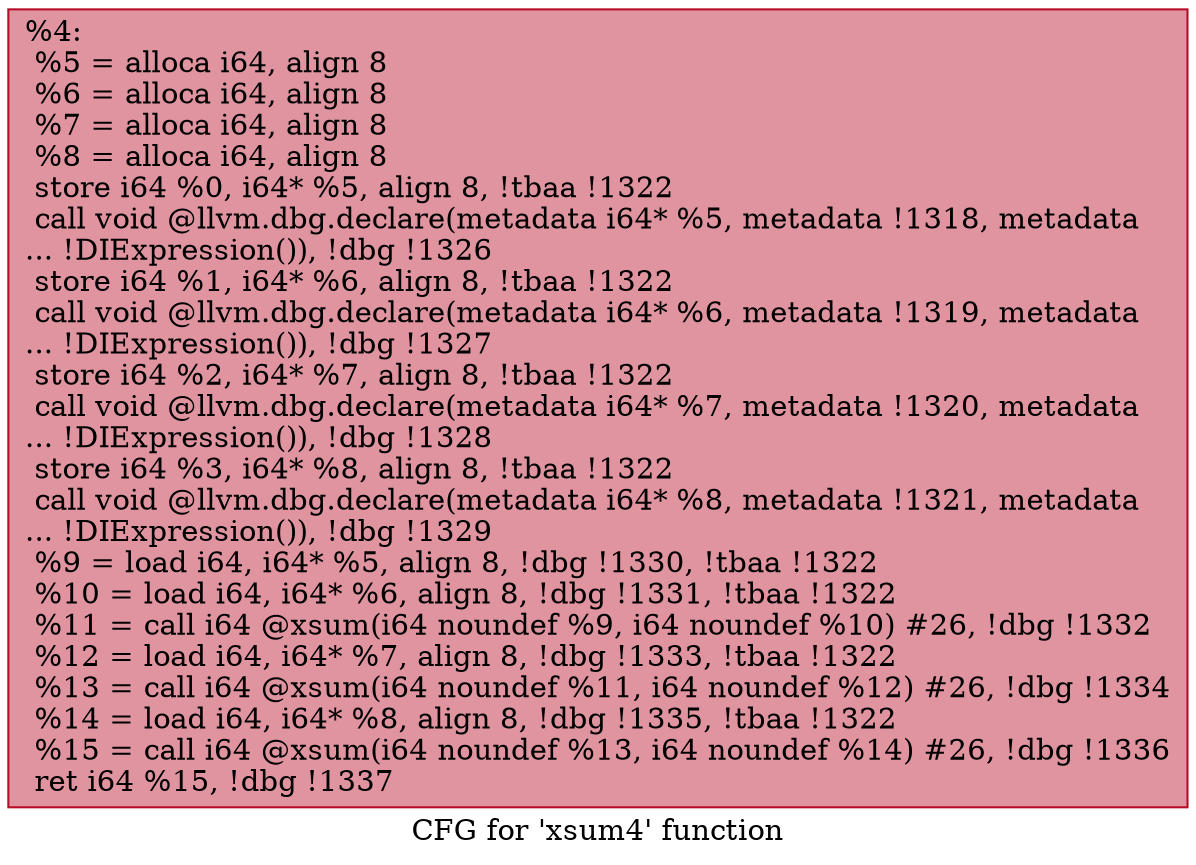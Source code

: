digraph "CFG for 'xsum4' function" {
	label="CFG for 'xsum4' function";

	Node0x11ad4e0 [shape=record,color="#b70d28ff", style=filled, fillcolor="#b70d2870",label="{%4:\l  %5 = alloca i64, align 8\l  %6 = alloca i64, align 8\l  %7 = alloca i64, align 8\l  %8 = alloca i64, align 8\l  store i64 %0, i64* %5, align 8, !tbaa !1322\l  call void @llvm.dbg.declare(metadata i64* %5, metadata !1318, metadata\l... !DIExpression()), !dbg !1326\l  store i64 %1, i64* %6, align 8, !tbaa !1322\l  call void @llvm.dbg.declare(metadata i64* %6, metadata !1319, metadata\l... !DIExpression()), !dbg !1327\l  store i64 %2, i64* %7, align 8, !tbaa !1322\l  call void @llvm.dbg.declare(metadata i64* %7, metadata !1320, metadata\l... !DIExpression()), !dbg !1328\l  store i64 %3, i64* %8, align 8, !tbaa !1322\l  call void @llvm.dbg.declare(metadata i64* %8, metadata !1321, metadata\l... !DIExpression()), !dbg !1329\l  %9 = load i64, i64* %5, align 8, !dbg !1330, !tbaa !1322\l  %10 = load i64, i64* %6, align 8, !dbg !1331, !tbaa !1322\l  %11 = call i64 @xsum(i64 noundef %9, i64 noundef %10) #26, !dbg !1332\l  %12 = load i64, i64* %7, align 8, !dbg !1333, !tbaa !1322\l  %13 = call i64 @xsum(i64 noundef %11, i64 noundef %12) #26, !dbg !1334\l  %14 = load i64, i64* %8, align 8, !dbg !1335, !tbaa !1322\l  %15 = call i64 @xsum(i64 noundef %13, i64 noundef %14) #26, !dbg !1336\l  ret i64 %15, !dbg !1337\l}"];
}
